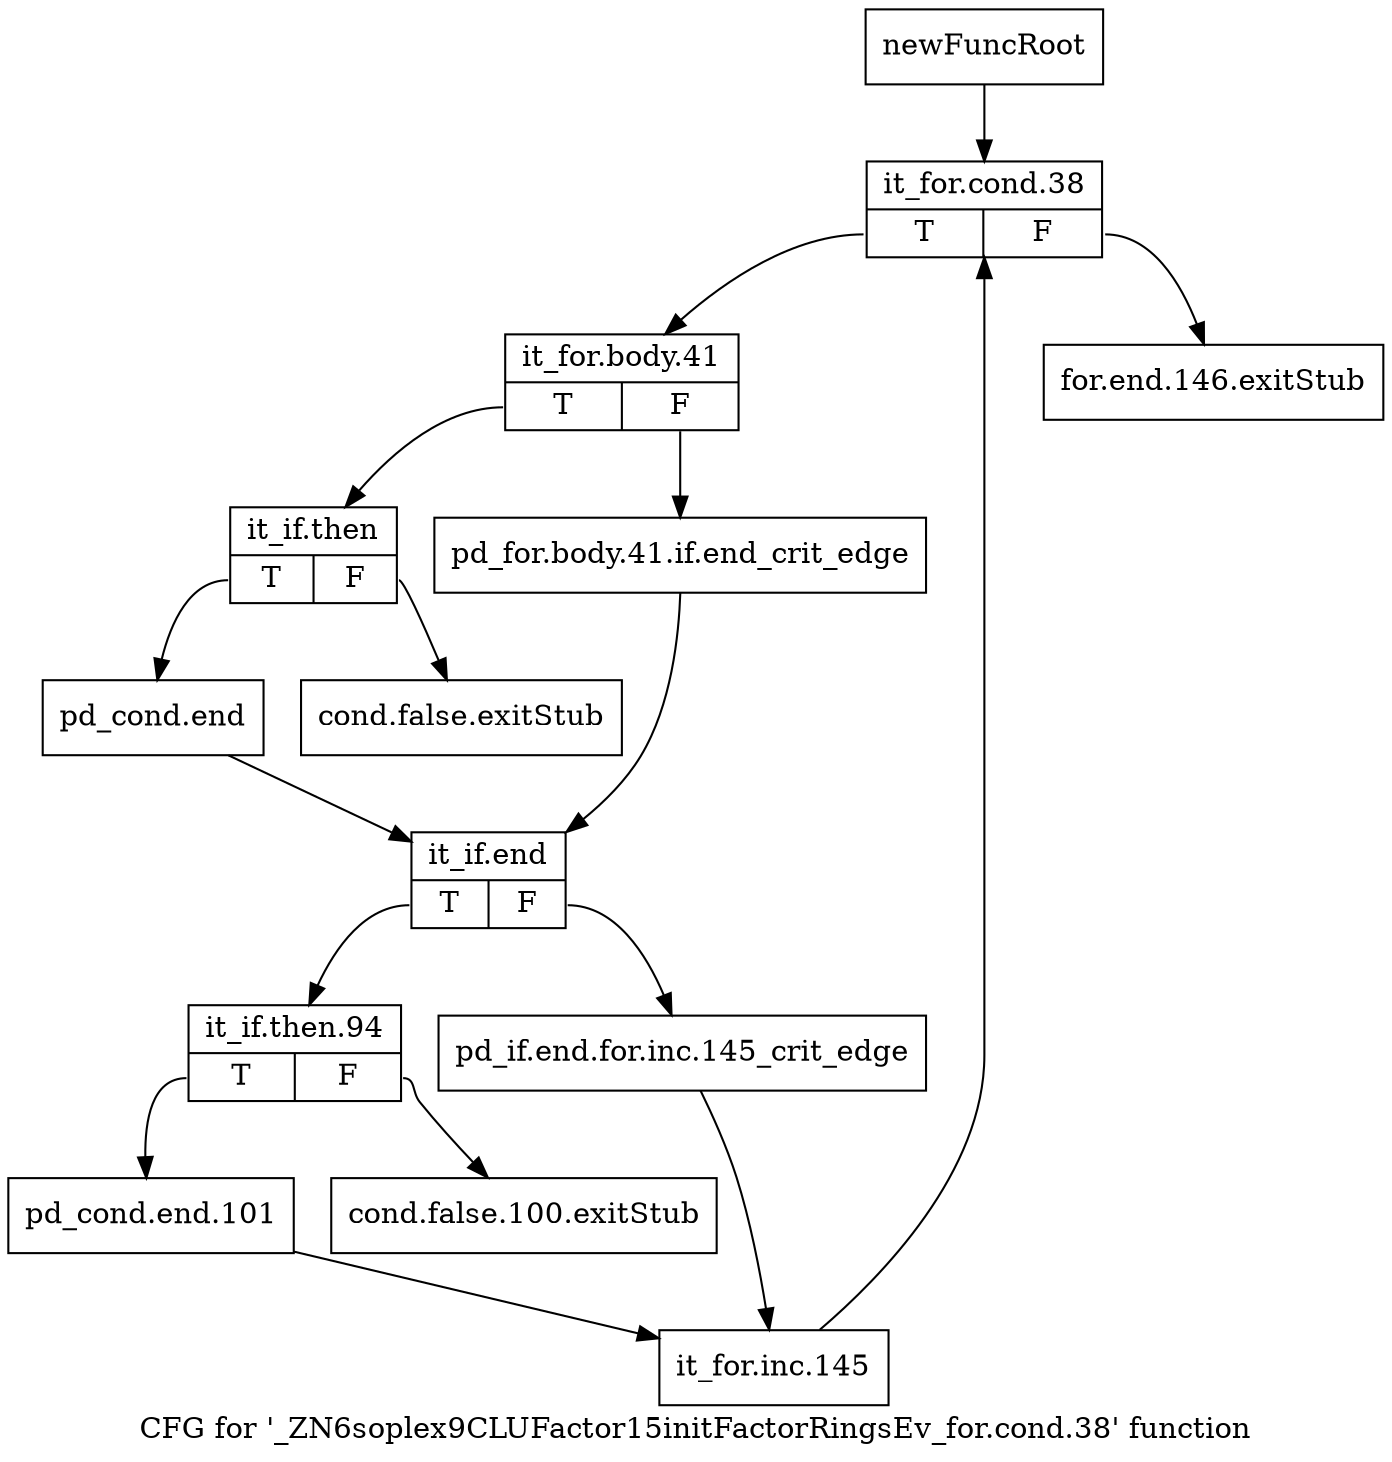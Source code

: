 digraph "CFG for '_ZN6soplex9CLUFactor15initFactorRingsEv_for.cond.38' function" {
	label="CFG for '_ZN6soplex9CLUFactor15initFactorRingsEv_for.cond.38' function";

	Node0x2bcf420 [shape=record,label="{newFuncRoot}"];
	Node0x2bcf420 -> Node0x2c02e90;
	Node0x2c02da0 [shape=record,label="{for.end.146.exitStub}"];
	Node0x2c02df0 [shape=record,label="{cond.false.exitStub}"];
	Node0x2c02e40 [shape=record,label="{cond.false.100.exitStub}"];
	Node0x2c02e90 [shape=record,label="{it_for.cond.38|{<s0>T|<s1>F}}"];
	Node0x2c02e90:s0 -> Node0x2c02ee0;
	Node0x2c02e90:s1 -> Node0x2c02da0;
	Node0x2c02ee0 [shape=record,label="{it_for.body.41|{<s0>T|<s1>F}}"];
	Node0x2c02ee0:s0 -> Node0x2c02f80;
	Node0x2c02ee0:s1 -> Node0x2c02f30;
	Node0x2c02f30 [shape=record,label="{pd_for.body.41.if.end_crit_edge}"];
	Node0x2c02f30 -> Node0x2c03020;
	Node0x2c02f80 [shape=record,label="{it_if.then|{<s0>T|<s1>F}}"];
	Node0x2c02f80:s0 -> Node0x2c02fd0;
	Node0x2c02f80:s1 -> Node0x2c02df0;
	Node0x2c02fd0 [shape=record,label="{pd_cond.end}"];
	Node0x2c02fd0 -> Node0x2c03020;
	Node0x2c03020 [shape=record,label="{it_if.end|{<s0>T|<s1>F}}"];
	Node0x2c03020:s0 -> Node0x2c030c0;
	Node0x2c03020:s1 -> Node0x2c03070;
	Node0x2c03070 [shape=record,label="{pd_if.end.for.inc.145_crit_edge}"];
	Node0x2c03070 -> Node0x2c03160;
	Node0x2c030c0 [shape=record,label="{it_if.then.94|{<s0>T|<s1>F}}"];
	Node0x2c030c0:s0 -> Node0x2c03110;
	Node0x2c030c0:s1 -> Node0x2c02e40;
	Node0x2c03110 [shape=record,label="{pd_cond.end.101}"];
	Node0x2c03110 -> Node0x2c03160;
	Node0x2c03160 [shape=record,label="{it_for.inc.145}"];
	Node0x2c03160 -> Node0x2c02e90;
}

